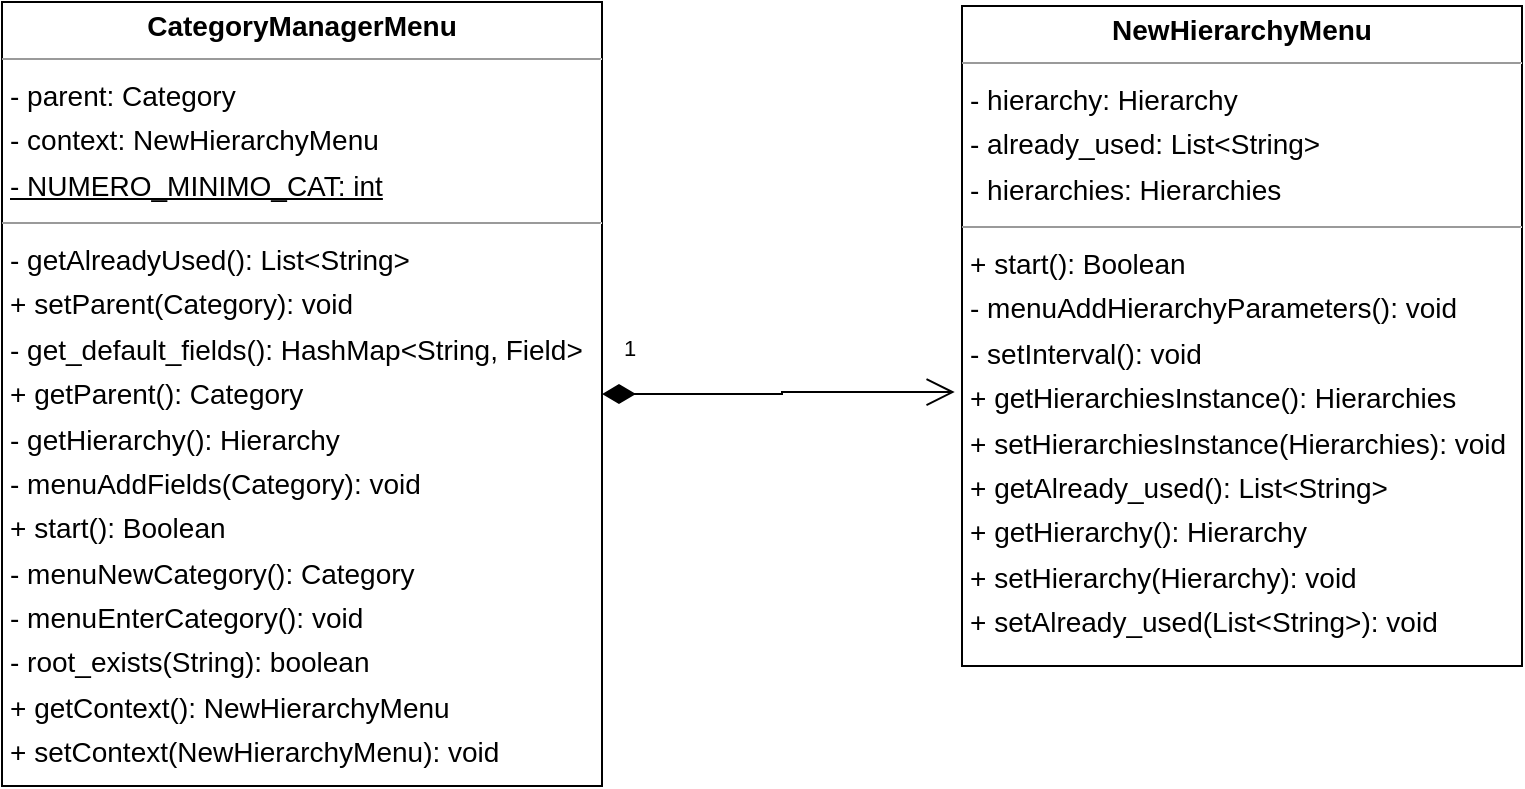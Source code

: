 <mxfile version="18.1.3" type="device"><diagram id="Wz4mIszd3CYuCWSKScmZ" name="Pagina-1"><mxGraphModel dx="1678" dy="1137" grid="1" gridSize="10" guides="1" tooltips="1" connect="1" arrows="1" fold="1" page="0" pageScale="1" pageWidth="827" pageHeight="1169" background="none" math="0" shadow="0"><root><mxCell id="0"/><mxCell id="1" parent="0"/><mxCell id="node1" value="&lt;p style=&quot;margin:0px;margin-top:4px;text-align:center;&quot;&gt;&lt;b&gt;CategoryManagerMenu&lt;/b&gt;&lt;/p&gt;&lt;hr size=&quot;1&quot;&gt;&lt;p style=&quot;margin:0 0 0 4px;line-height:1.6;&quot;&gt;- parent: Category&lt;br&gt;- context: NewHierarchyMenu&lt;br&gt;&lt;u&gt;- NUMERO_MINIMO_CAT: int&lt;/u&gt;&lt;/p&gt;&lt;hr size=&quot;1&quot;&gt;&lt;p style=&quot;margin:0 0 0 4px;line-height:1.6;&quot;&gt;- getAlreadyUsed(): List&amp;lt;String&amp;gt;&lt;br&gt;+ setParent(Category): void&lt;br&gt;- get_default_fields(): HashMap&amp;lt;String, Field&amp;gt;&lt;br&gt;+ getParent(): Category&lt;br&gt;- getHierarchy(): Hierarchy&lt;br&gt;- menuAddFields(Category): void&lt;br&gt;+ start(): Boolean&lt;br&gt;- menuNewCategory(): Category&lt;br&gt;- menuEnterCategory(): void&lt;br&gt;- root_exists(String): boolean&lt;br&gt;+ getContext(): NewHierarchyMenu&lt;br&gt;+ setContext(NewHierarchyMenu): void&lt;/p&gt;" style="verticalAlign=top;align=left;overflow=fill;fontSize=14;fontFamily=Helvetica;html=1;rounded=0;shadow=0;comic=0;labelBackgroundColor=none;strokeWidth=1;" parent="1" vertex="1"><mxGeometry x="-260" y="-182" width="300" height="392" as="geometry"/></mxCell><mxCell id="node0" value="&lt;p style=&quot;margin:0px;margin-top:4px;text-align:center;&quot;&gt;&lt;b&gt;NewHierarchyMenu&lt;/b&gt;&lt;/p&gt;&lt;hr size=&quot;1&quot;&gt;&lt;p style=&quot;margin:0 0 0 4px;line-height:1.6;&quot;&gt;- hierarchy: Hierarchy&lt;br&gt;- already_used: List&amp;lt;String&amp;gt;&lt;br&gt;- hierarchies: Hierarchies&lt;/p&gt;&lt;hr size=&quot;1&quot;&gt;&lt;p style=&quot;margin:0 0 0 4px;line-height:1.6;&quot;&gt;+ start(): Boolean&lt;br&gt;- menuAddHierarchyParameters(): void&lt;br&gt;- setInterval(): void&lt;br&gt;+ getHierarchiesInstance(): Hierarchies&lt;br&gt;+ setHierarchiesInstance(Hierarchies): void&lt;br&gt;+ getAlready_used(): List&amp;lt;String&amp;gt;&lt;br&gt;+ getHierarchy(): Hierarchy&lt;br&gt;+ setHierarchy(Hierarchy): void&lt;br&gt;+ setAlready_used(List&amp;lt;String&amp;gt;): void&lt;/p&gt;" style="verticalAlign=top;align=left;overflow=fill;fontSize=14;fontFamily=Helvetica;html=1;rounded=0;shadow=0;comic=0;labelBackgroundColor=none;strokeWidth=1;" parent="1" vertex="1"><mxGeometry x="220" y="-180" width="280" height="330" as="geometry"/></mxCell><mxCell id="h8qrBsuwOLJOb2L8m5TI-1" value="1" style="endArrow=open;html=1;endSize=12;startArrow=diamondThin;startSize=14;startFill=1;edgeStyle=orthogonalEdgeStyle;align=left;verticalAlign=bottom;rounded=0;exitX=1;exitY=0.5;exitDx=0;exitDy=0;entryX=-0.013;entryY=0.585;entryDx=0;entryDy=0;entryPerimeter=0;" parent="1" source="node1" target="node0" edge="1"><mxGeometry x="-0.898" y="14" relative="1" as="geometry"><mxPoint x="80" y="110" as="sourcePoint"/><mxPoint x="240" y="110" as="targetPoint"/><mxPoint as="offset"/></mxGeometry></mxCell></root></mxGraphModel></diagram></mxfile>